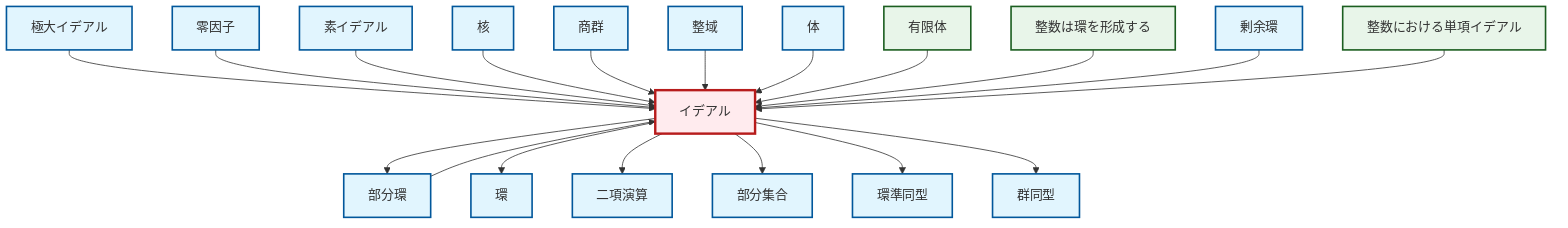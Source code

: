 graph TD
    classDef definition fill:#e1f5fe,stroke:#01579b,stroke-width:2px
    classDef theorem fill:#f3e5f5,stroke:#4a148c,stroke-width:2px
    classDef axiom fill:#fff3e0,stroke:#e65100,stroke-width:2px
    classDef example fill:#e8f5e9,stroke:#1b5e20,stroke-width:2px
    classDef current fill:#ffebee,stroke:#b71c1c,stroke-width:3px
    def-ring["環"]:::definition
    def-zero-divisor["零因子"]:::definition
    def-quotient-ring["剰余環"]:::definition
    def-subring["部分環"]:::definition
    def-kernel["核"]:::definition
    def-prime-ideal["素イデアル"]:::definition
    def-field["体"]:::definition
    def-isomorphism["群同型"]:::definition
    def-subset["部分集合"]:::definition
    def-quotient-group["商群"]:::definition
    def-maximal-ideal["極大イデアル"]:::definition
    def-integral-domain["整域"]:::definition
    ex-principal-ideal["整数における単項イデアル"]:::example
    ex-finite-field["有限体"]:::example
    ex-integers-ring["整数は環を形成する"]:::example
    def-ideal["イデアル"]:::definition
    def-ring-homomorphism["環準同型"]:::definition
    def-binary-operation["二項演算"]:::definition
    def-maximal-ideal --> def-ideal
    def-ideal --> def-subring
    def-ideal --> def-ring
    def-ideal --> def-binary-operation
    def-ideal --> def-subset
    def-zero-divisor --> def-ideal
    def-prime-ideal --> def-ideal
    def-kernel --> def-ideal
    def-quotient-group --> def-ideal
    def-ideal --> def-ring-homomorphism
    def-integral-domain --> def-ideal
    def-field --> def-ideal
    def-subring --> def-ideal
    def-ideal --> def-isomorphism
    ex-finite-field --> def-ideal
    ex-integers-ring --> def-ideal
    def-quotient-ring --> def-ideal
    ex-principal-ideal --> def-ideal
    class def-ideal current